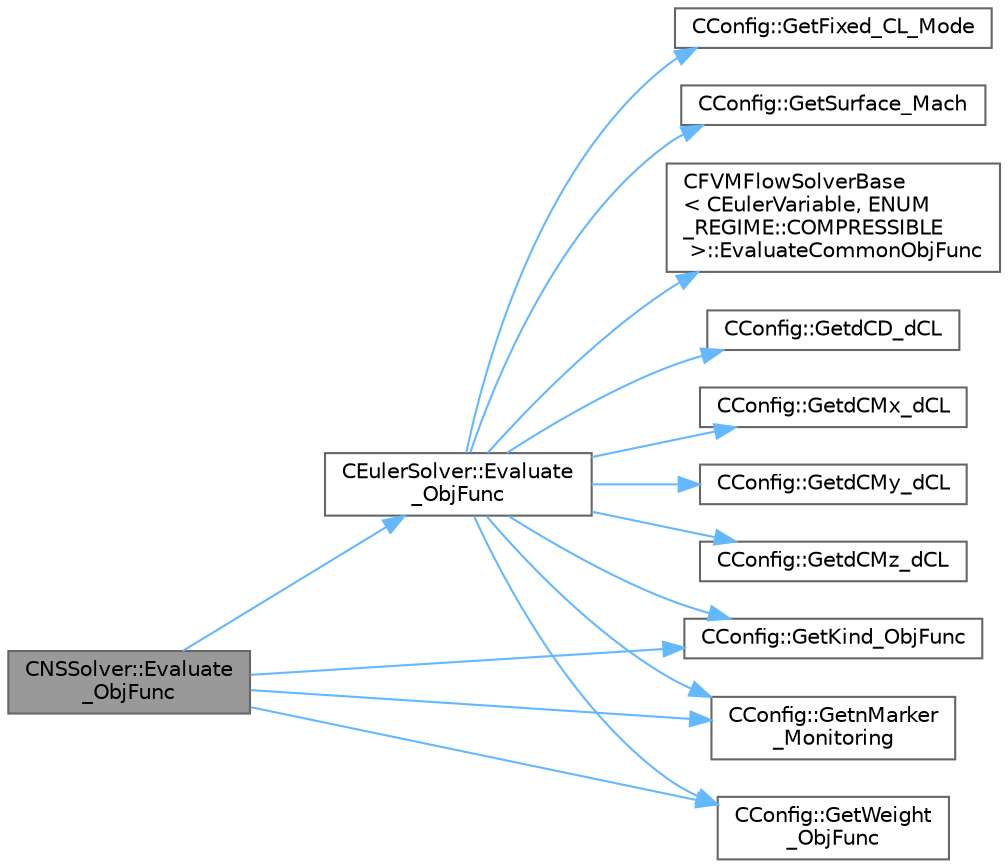 digraph "CNSSolver::Evaluate_ObjFunc"
{
 // LATEX_PDF_SIZE
  bgcolor="transparent";
  edge [fontname=Helvetica,fontsize=10,labelfontname=Helvetica,labelfontsize=10];
  node [fontname=Helvetica,fontsize=10,shape=box,height=0.2,width=0.4];
  rankdir="LR";
  Node1 [id="Node000001",label="CNSSolver::Evaluate\l_ObjFunc",height=0.2,width=0.4,color="gray40", fillcolor="grey60", style="filled", fontcolor="black",tooltip="Compute weighted-sum \"combo\" objective output."];
  Node1 -> Node2 [id="edge1_Node000001_Node000002",color="steelblue1",style="solid",tooltip=" "];
  Node2 [id="Node000002",label="CEulerSolver::Evaluate\l_ObjFunc",height=0.2,width=0.4,color="grey40", fillcolor="white", style="filled",URL="$classCEulerSolver.html#ac5b894698943daaa4b67945e0d58e659",tooltip="Compute weighted-sum \"combo\" objective output."];
  Node2 -> Node3 [id="edge2_Node000002_Node000003",color="steelblue1",style="solid",tooltip=" "];
  Node3 [id="Node000003",label="CFVMFlowSolverBase\l\< CEulerVariable, ENUM\l_REGIME::COMPRESSIBLE\l \>::EvaluateCommonObjFunc",height=0.2,width=0.4,color="grey40", fillcolor="white", style="filled",URL="$classCFVMFlowSolverBase.html#abf0eb583baac8e28495dc0c53c14683f",tooltip="Evaluate common part of objective function to all solvers."];
  Node2 -> Node4 [id="edge3_Node000002_Node000004",color="steelblue1",style="solid",tooltip=" "];
  Node4 [id="Node000004",label="CConfig::GetdCD_dCL",height=0.2,width=0.4,color="grey40", fillcolor="white", style="filled",URL="$classCConfig.html#a37e977df54c5914bd175af1f90e6c6bc",tooltip="Value of the weight of the CD, CL, CM optimization."];
  Node2 -> Node5 [id="edge4_Node000002_Node000005",color="steelblue1",style="solid",tooltip=" "];
  Node5 [id="Node000005",label="CConfig::GetdCMx_dCL",height=0.2,width=0.4,color="grey40", fillcolor="white", style="filled",URL="$classCConfig.html#a169c941d6a2a4d5d83b468745a63314e",tooltip="Value of the weight of the CD, CL, CM optimization."];
  Node2 -> Node6 [id="edge5_Node000002_Node000006",color="steelblue1",style="solid",tooltip=" "];
  Node6 [id="Node000006",label="CConfig::GetdCMy_dCL",height=0.2,width=0.4,color="grey40", fillcolor="white", style="filled",URL="$classCConfig.html#af7b2a1f4879fb4ebe121b32c9f7031c8",tooltip="Value of the weight of the CD, CL, CM optimization."];
  Node2 -> Node7 [id="edge6_Node000002_Node000007",color="steelblue1",style="solid",tooltip=" "];
  Node7 [id="Node000007",label="CConfig::GetdCMz_dCL",height=0.2,width=0.4,color="grey40", fillcolor="white", style="filled",URL="$classCConfig.html#a938257413551afbcfcded497e4bfb387",tooltip="Value of the weight of the CD, CL, CM optimization."];
  Node2 -> Node8 [id="edge7_Node000002_Node000008",color="steelblue1",style="solid",tooltip=" "];
  Node8 [id="Node000008",label="CConfig::GetFixed_CL_Mode",height=0.2,width=0.4,color="grey40", fillcolor="white", style="filled",URL="$classCConfig.html#ae688e355a74025050498d8c03aee35b2",tooltip="Get information about whether to use fixed CL mode."];
  Node2 -> Node9 [id="edge8_Node000002_Node000009",color="steelblue1",style="solid",tooltip=" "];
  Node9 [id="Node000009",label="CConfig::GetKind_ObjFunc",height=0.2,width=0.4,color="grey40", fillcolor="white", style="filled",URL="$classCConfig.html#a99e6285b421215b1995965cd534976ae",tooltip="Get the kind of objective function. There are several options: Drag coefficient, Lift coefficient,..."];
  Node2 -> Node10 [id="edge9_Node000002_Node000010",color="steelblue1",style="solid",tooltip=" "];
  Node10 [id="Node000010",label="CConfig::GetnMarker\l_Monitoring",height=0.2,width=0.4,color="grey40", fillcolor="white", style="filled",URL="$classCConfig.html#a6e65810e59b8015104b84c4fd5b1d7f9",tooltip="Get the total number of monitoring markers."];
  Node2 -> Node11 [id="edge10_Node000002_Node000011",color="steelblue1",style="solid",tooltip=" "];
  Node11 [id="Node000011",label="CConfig::GetSurface_Mach",height=0.2,width=0.4,color="grey40", fillcolor="white", style="filled",URL="$classCConfig.html#ad289135200ddfb6a2794e67a1a31d7c6",tooltip="Get the mach number at an outlet boundary."];
  Node2 -> Node12 [id="edge11_Node000002_Node000012",color="steelblue1",style="solid",tooltip=" "];
  Node12 [id="Node000012",label="CConfig::GetWeight\l_ObjFunc",height=0.2,width=0.4,color="grey40", fillcolor="white", style="filled",URL="$classCConfig.html#a614c55e8d7945a11d92d7b51851291c2",tooltip="Get the weight of objective function. There are several options: Drag coefficient,..."];
  Node1 -> Node9 [id="edge12_Node000001_Node000009",color="steelblue1",style="solid",tooltip=" "];
  Node1 -> Node10 [id="edge13_Node000001_Node000010",color="steelblue1",style="solid",tooltip=" "];
  Node1 -> Node12 [id="edge14_Node000001_Node000012",color="steelblue1",style="solid",tooltip=" "];
}
